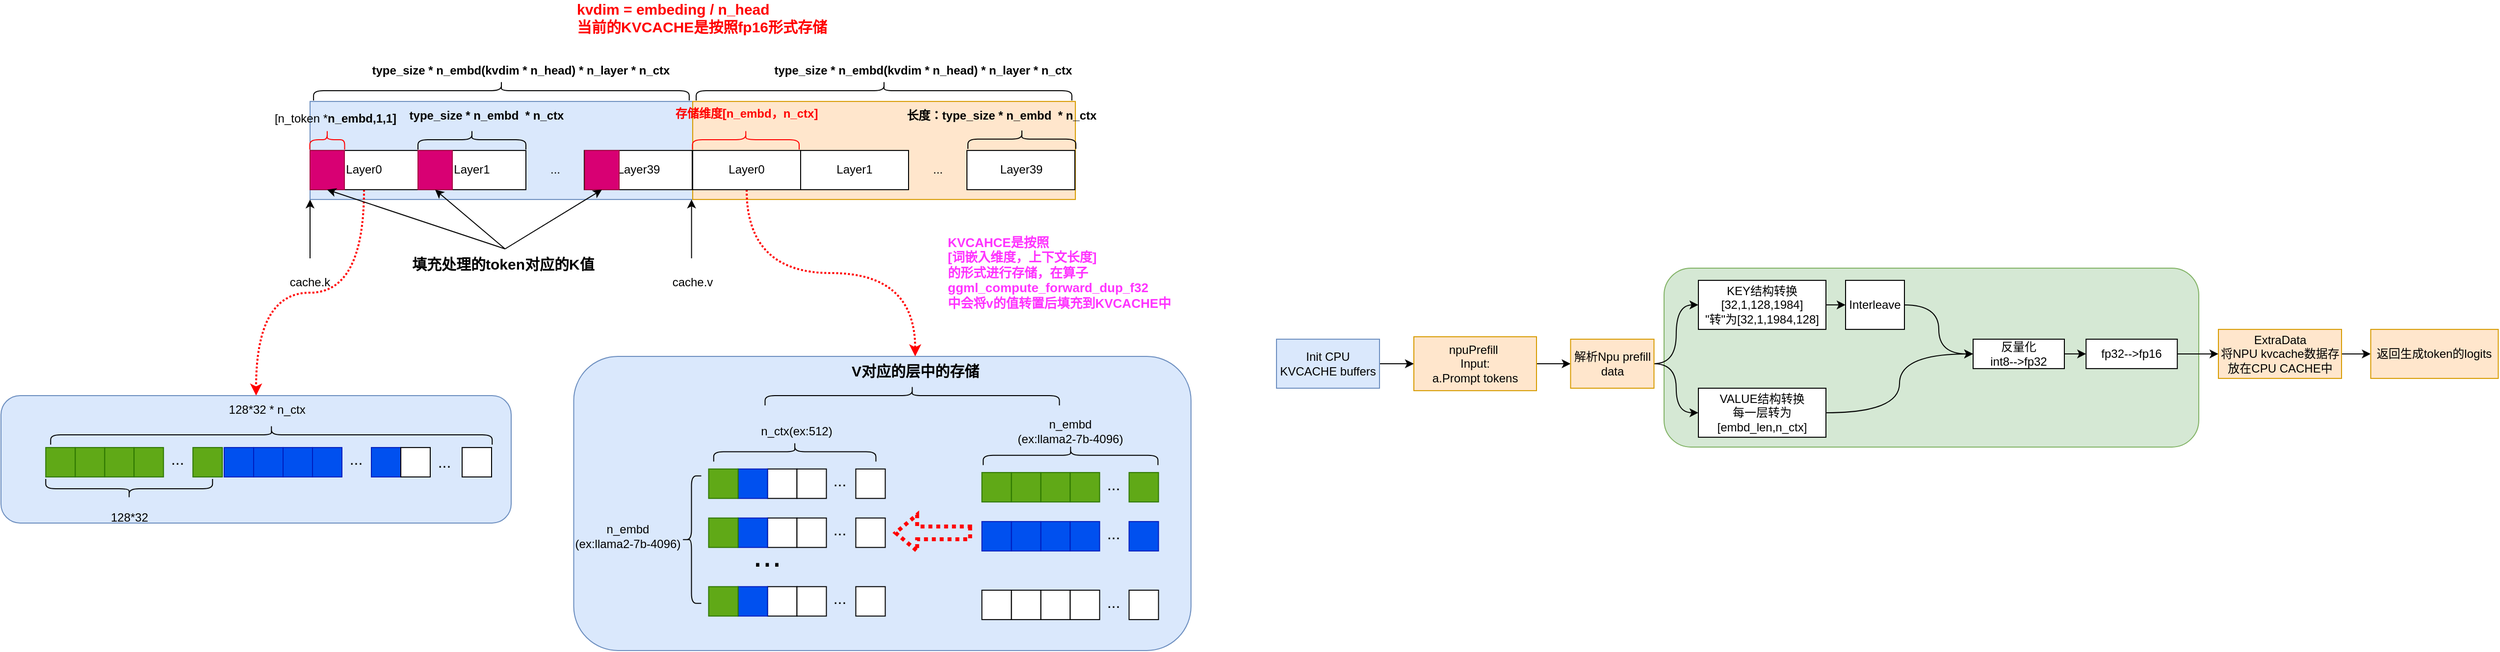 <mxfile version="26.0.11">
  <diagram name="第 1 页" id="EIgx3NuULe5koJ4knHJA">
    <mxGraphModel dx="2049" dy="1091" grid="1" gridSize="10" guides="1" tooltips="1" connect="1" arrows="1" fold="1" page="1" pageScale="1" pageWidth="827" pageHeight="1169" math="0" shadow="0">
      <root>
        <mxCell id="0" />
        <mxCell id="1" parent="0" />
        <mxCell id="6YpHaPdydVzHJz5mBn-R-1" value="" style="rounded=1;whiteSpace=wrap;html=1;fillColor=#d5e8d4;strokeColor=#82b366;" vertex="1" parent="1">
          <mxGeometry x="1715" y="292.45" width="545" height="182.5" as="geometry" />
        </mxCell>
        <mxCell id="6YpHaPdydVzHJz5mBn-R-2" value="" style="rounded=0;whiteSpace=wrap;html=1;fillColor=#dae8fc;strokeColor=#6c8ebf;" vertex="1" parent="1">
          <mxGeometry x="335" y="122.45" width="390" height="100" as="geometry" />
        </mxCell>
        <mxCell id="6YpHaPdydVzHJz5mBn-R-3" style="edgeStyle=orthogonalEdgeStyle;rounded=0;orthogonalLoop=1;jettySize=auto;html=1;exitX=0.5;exitY=1;exitDx=0;exitDy=0;curved=1;dashed=1;dashPattern=1 1;strokeWidth=2;strokeColor=#FF0000;entryX=0.5;entryY=0;entryDx=0;entryDy=0;" edge="1" parent="1" source="6YpHaPdydVzHJz5mBn-R-4" target="6YpHaPdydVzHJz5mBn-R-104">
          <mxGeometry relative="1" as="geometry">
            <mxPoint x="195" y="422.45" as="targetPoint" />
          </mxGeometry>
        </mxCell>
        <mxCell id="6YpHaPdydVzHJz5mBn-R-4" value="Layer0" style="rounded=0;whiteSpace=wrap;html=1;" vertex="1" parent="1">
          <mxGeometry x="335" y="172.45" width="110" height="40" as="geometry" />
        </mxCell>
        <mxCell id="6YpHaPdydVzHJz5mBn-R-5" value="Layer1" style="rounded=0;whiteSpace=wrap;html=1;" vertex="1" parent="1">
          <mxGeometry x="445" y="172.45" width="110" height="40" as="geometry" />
        </mxCell>
        <mxCell id="6YpHaPdydVzHJz5mBn-R-6" value="Layer39" style="rounded=0;whiteSpace=wrap;html=1;" vertex="1" parent="1">
          <mxGeometry x="614.5" y="172.45" width="110" height="40" as="geometry" />
        </mxCell>
        <mxCell id="6YpHaPdydVzHJz5mBn-R-7" value="" style="shape=curlyBracket;whiteSpace=wrap;html=1;rounded=1;flipH=1;labelPosition=right;verticalLabelPosition=middle;align=left;verticalAlign=middle;rotation=-90;" vertex="1" parent="1">
          <mxGeometry x="490" y="106.45" width="20" height="110" as="geometry" />
        </mxCell>
        <mxCell id="6YpHaPdydVzHJz5mBn-R-8" value="type_size * n_embd&amp;nbsp; * n_ctx" style="text;strokeColor=none;align=center;fillColor=none;html=1;verticalAlign=middle;whiteSpace=wrap;rounded=0;fontStyle=1" vertex="1" parent="1">
          <mxGeometry x="425" y="122.45" width="180" height="30" as="geometry" />
        </mxCell>
        <mxCell id="6YpHaPdydVzHJz5mBn-R-9" value="..." style="text;strokeColor=none;align=center;fillColor=none;html=1;verticalAlign=middle;whiteSpace=wrap;rounded=0;" vertex="1" parent="1">
          <mxGeometry x="555" y="177.45" width="60" height="30" as="geometry" />
        </mxCell>
        <mxCell id="6YpHaPdydVzHJz5mBn-R-10" value="" style="shape=curlyBracket;whiteSpace=wrap;html=1;rounded=1;flipH=1;labelPosition=right;verticalLabelPosition=middle;align=left;verticalAlign=middle;rotation=-90;" vertex="1" parent="1">
          <mxGeometry x="520" y="-80.0" width="20" height="382.88" as="geometry" />
        </mxCell>
        <mxCell id="6YpHaPdydVzHJz5mBn-R-11" value="type_size * n_embd(kvdim * n_head) * n_layer * n_ctx" style="text;strokeColor=none;align=center;fillColor=none;html=1;verticalAlign=middle;whiteSpace=wrap;rounded=0;fontStyle=1" vertex="1" parent="1">
          <mxGeometry x="395" y="76.45" width="310" height="30" as="geometry" />
        </mxCell>
        <mxCell id="6YpHaPdydVzHJz5mBn-R-12" value="" style="rounded=0;whiteSpace=wrap;html=1;fillColor=#ffe6cc;strokeColor=#d79b00;" vertex="1" parent="1">
          <mxGeometry x="725" y="122.45" width="390" height="100" as="geometry" />
        </mxCell>
        <mxCell id="6YpHaPdydVzHJz5mBn-R-13" style="edgeStyle=orthogonalEdgeStyle;rounded=0;orthogonalLoop=1;jettySize=auto;html=1;exitX=0.5;exitY=1;exitDx=0;exitDy=0;curved=1;fontColor=#FF0000;strokeWidth=2;strokeColor=#FF0000;dashed=1;dashPattern=1 1;" edge="1" parent="1" source="6YpHaPdydVzHJz5mBn-R-14" target="6YpHaPdydVzHJz5mBn-R-102">
          <mxGeometry relative="1" as="geometry" />
        </mxCell>
        <mxCell id="6YpHaPdydVzHJz5mBn-R-14" value="Layer0" style="rounded=0;whiteSpace=wrap;html=1;" vertex="1" parent="1">
          <mxGeometry x="725" y="172.45" width="110" height="40" as="geometry" />
        </mxCell>
        <mxCell id="6YpHaPdydVzHJz5mBn-R-15" value="Layer1" style="rounded=0;whiteSpace=wrap;html=1;" vertex="1" parent="1">
          <mxGeometry x="835" y="172.45" width="110" height="40" as="geometry" />
        </mxCell>
        <mxCell id="6YpHaPdydVzHJz5mBn-R-16" value="Layer39" style="rounded=0;whiteSpace=wrap;html=1;" vertex="1" parent="1">
          <mxGeometry x="1004.5" y="172.45" width="110" height="40" as="geometry" />
        </mxCell>
        <mxCell id="6YpHaPdydVzHJz5mBn-R-17" value="" style="shape=curlyBracket;whiteSpace=wrap;html=1;rounded=1;flipH=1;labelPosition=right;verticalLabelPosition=middle;align=left;verticalAlign=middle;rotation=-90;" vertex="1" parent="1">
          <mxGeometry x="1050.5" y="105.83" width="20" height="110" as="geometry" />
        </mxCell>
        <mxCell id="6YpHaPdydVzHJz5mBn-R-18" value="长度：type_size * n_embd&amp;nbsp; * n_ctx" style="text;strokeColor=none;align=center;fillColor=none;html=1;verticalAlign=middle;whiteSpace=wrap;rounded=0;fontStyle=1" vertex="1" parent="1">
          <mxGeometry x="885" y="122.45" width="310" height="30" as="geometry" />
        </mxCell>
        <mxCell id="6YpHaPdydVzHJz5mBn-R-19" value="..." style="text;strokeColor=none;align=center;fillColor=none;html=1;verticalAlign=middle;whiteSpace=wrap;rounded=0;" vertex="1" parent="1">
          <mxGeometry x="945" y="177.45" width="60" height="30" as="geometry" />
        </mxCell>
        <mxCell id="6YpHaPdydVzHJz5mBn-R-20" value="" style="shape=curlyBracket;whiteSpace=wrap;html=1;rounded=1;flipH=1;labelPosition=right;verticalLabelPosition=middle;align=left;verticalAlign=middle;rotation=-90;" vertex="1" parent="1">
          <mxGeometry x="910" y="-80.0" width="20" height="382.88" as="geometry" />
        </mxCell>
        <mxCell id="6YpHaPdydVzHJz5mBn-R-21" value="&lt;span style=&quot;font-weight: 700;&quot;&gt;type_size * n_embd(kvdim * n_head) * n_layer * n_ctx&lt;/span&gt;" style="text;strokeColor=none;align=center;fillColor=none;html=1;verticalAlign=middle;whiteSpace=wrap;rounded=0;" vertex="1" parent="1">
          <mxGeometry x="804.5" y="76.45" width="310" height="30" as="geometry" />
        </mxCell>
        <mxCell id="6YpHaPdydVzHJz5mBn-R-22" value="" style="endArrow=classic;html=1;rounded=0;" edge="1" parent="1">
          <mxGeometry width="50" height="50" relative="1" as="geometry">
            <mxPoint x="335" y="282.45" as="sourcePoint" />
            <mxPoint x="335" y="222.45" as="targetPoint" />
          </mxGeometry>
        </mxCell>
        <mxCell id="6YpHaPdydVzHJz5mBn-R-23" value="" style="endArrow=classic;html=1;rounded=0;" edge="1" parent="1">
          <mxGeometry width="50" height="50" relative="1" as="geometry">
            <mxPoint x="723.81" y="282.45" as="sourcePoint" />
            <mxPoint x="723.81" y="222.45" as="targetPoint" />
          </mxGeometry>
        </mxCell>
        <mxCell id="6YpHaPdydVzHJz5mBn-R-24" value="cache.k" style="text;strokeColor=none;align=center;fillColor=none;html=1;verticalAlign=middle;whiteSpace=wrap;rounded=0;" vertex="1" parent="1">
          <mxGeometry x="305" y="292.45" width="60" height="30" as="geometry" />
        </mxCell>
        <mxCell id="6YpHaPdydVzHJz5mBn-R-25" value="cache.v" style="text;strokeColor=none;align=center;fillColor=none;html=1;verticalAlign=middle;whiteSpace=wrap;rounded=0;" vertex="1" parent="1">
          <mxGeometry x="695" y="292.45" width="60" height="30" as="geometry" />
        </mxCell>
        <mxCell id="6YpHaPdydVzHJz5mBn-R-26" value="kvdim = embeding / n_head&lt;div&gt;当前的KVCACHE是按照fp16形式存储&lt;/div&gt;" style="text;strokeColor=none;align=left;fillColor=none;html=1;verticalAlign=middle;whiteSpace=wrap;rounded=0;fontSize=15;fontStyle=1;fontColor=#FF0000;" vertex="1" parent="1">
          <mxGeometry x="605" y="22.45" width="280" height="30" as="geometry" />
        </mxCell>
        <mxCell id="6YpHaPdydVzHJz5mBn-R-27" value="" style="rounded=0;whiteSpace=wrap;html=1;fillColor=#d80073;fontColor=#ffffff;strokeColor=#A50040;" vertex="1" parent="1">
          <mxGeometry x="335" y="172.45" width="35" height="40" as="geometry" />
        </mxCell>
        <mxCell id="6YpHaPdydVzHJz5mBn-R-28" value="" style="rounded=0;whiteSpace=wrap;html=1;fillColor=#d80073;fontColor=#ffffff;strokeColor=#A50040;" vertex="1" parent="1">
          <mxGeometry x="445" y="172.45" width="35" height="40" as="geometry" />
        </mxCell>
        <mxCell id="6YpHaPdydVzHJz5mBn-R-29" value="" style="rounded=0;whiteSpace=wrap;html=1;fillColor=#d80073;fontColor=#ffffff;strokeColor=#A50040;" vertex="1" parent="1">
          <mxGeometry x="615" y="172.45" width="35" height="40" as="geometry" />
        </mxCell>
        <mxCell id="6YpHaPdydVzHJz5mBn-R-30" style="rounded=0;orthogonalLoop=1;jettySize=auto;html=1;exitX=0.5;exitY=0;exitDx=0;exitDy=0;entryX=0.5;entryY=1;entryDx=0;entryDy=0;" edge="1" parent="1" source="6YpHaPdydVzHJz5mBn-R-33" target="6YpHaPdydVzHJz5mBn-R-27">
          <mxGeometry relative="1" as="geometry" />
        </mxCell>
        <mxCell id="6YpHaPdydVzHJz5mBn-R-31" style="rounded=0;orthogonalLoop=1;jettySize=auto;html=1;exitX=0.5;exitY=0;exitDx=0;exitDy=0;entryX=0.5;entryY=1;entryDx=0;entryDy=0;" edge="1" parent="1" source="6YpHaPdydVzHJz5mBn-R-33" target="6YpHaPdydVzHJz5mBn-R-28">
          <mxGeometry relative="1" as="geometry" />
        </mxCell>
        <mxCell id="6YpHaPdydVzHJz5mBn-R-32" style="rounded=0;orthogonalLoop=1;jettySize=auto;html=1;exitX=0.5;exitY=0;exitDx=0;exitDy=0;entryX=0.5;entryY=1;entryDx=0;entryDy=0;" edge="1" parent="1" source="6YpHaPdydVzHJz5mBn-R-33" target="6YpHaPdydVzHJz5mBn-R-29">
          <mxGeometry relative="1" as="geometry" />
        </mxCell>
        <mxCell id="6YpHaPdydVzHJz5mBn-R-33" value="填充处理的token对应的K值&amp;nbsp;" style="text;strokeColor=none;align=center;fillColor=none;html=1;verticalAlign=middle;whiteSpace=wrap;rounded=0;fontStyle=1;fontSize=15;" vertex="1" parent="1">
          <mxGeometry x="435" y="272.88" width="197.5" height="30" as="geometry" />
        </mxCell>
        <mxCell id="6YpHaPdydVzHJz5mBn-R-34" value="" style="shape=curlyBracket;whiteSpace=wrap;html=1;rounded=1;flipH=1;labelPosition=right;verticalLabelPosition=middle;align=left;verticalAlign=middle;rotation=-90;strokeColor=#FF0000;" vertex="1" parent="1">
          <mxGeometry x="342.5" y="143.7" width="20" height="35.5" as="geometry" />
        </mxCell>
        <mxCell id="6YpHaPdydVzHJz5mBn-R-35" value="[n_token *&lt;span style=&quot;font-weight: 700;&quot;&gt;n_embd,1,1]&lt;/span&gt;&lt;div&gt;&lt;span style=&quot;font-weight: 700;&quot;&gt;&lt;br&gt;&lt;/span&gt;&lt;/div&gt;" style="text;strokeColor=none;align=center;fillColor=none;html=1;verticalAlign=middle;whiteSpace=wrap;rounded=0;" vertex="1" parent="1">
          <mxGeometry x="286.87" y="142.45" width="148.13" height="10" as="geometry" />
        </mxCell>
        <mxCell id="6YpHaPdydVzHJz5mBn-R-36" value="" style="shape=curlyBracket;whiteSpace=wrap;html=1;rounded=1;flipH=1;labelPosition=right;verticalLabelPosition=middle;align=left;verticalAlign=middle;rotation=-90;strokeColor=#FF0000;" vertex="1" parent="1">
          <mxGeometry x="769.13" y="107.08" width="20" height="108.75" as="geometry" />
        </mxCell>
        <mxCell id="6YpHaPdydVzHJz5mBn-R-37" value="存储维度[&lt;span style=&quot;&quot;&gt;n_embd，&lt;/span&gt;n_ctx&lt;span style=&quot;&quot;&gt;]&lt;/span&gt;&lt;div&gt;&lt;span style=&quot;&quot;&gt;&lt;br&gt;&lt;/span&gt;&lt;/div&gt;" style="text;strokeColor=none;align=center;fillColor=none;html=1;verticalAlign=middle;whiteSpace=wrap;rounded=0;fontColor=#FF0000;fontStyle=1" vertex="1" parent="1">
          <mxGeometry x="705" y="131.45" width="150" height="21" as="geometry" />
        </mxCell>
        <mxCell id="6YpHaPdydVzHJz5mBn-R-38" value="" style="edgeStyle=orthogonalEdgeStyle;rounded=0;orthogonalLoop=1;jettySize=auto;html=1;" edge="1" parent="1" source="6YpHaPdydVzHJz5mBn-R-39" target="6YpHaPdydVzHJz5mBn-R-41">
          <mxGeometry relative="1" as="geometry" />
        </mxCell>
        <mxCell id="6YpHaPdydVzHJz5mBn-R-39" value="Init CPU KVCACHE buffers" style="rounded=0;whiteSpace=wrap;html=1;fillColor=#dae8fc;strokeColor=#6c8ebf;" vertex="1" parent="1">
          <mxGeometry x="1320" y="364.95" width="105" height="50" as="geometry" />
        </mxCell>
        <mxCell id="6YpHaPdydVzHJz5mBn-R-40" value="" style="edgeStyle=orthogonalEdgeStyle;rounded=0;orthogonalLoop=1;jettySize=auto;html=1;" edge="1" parent="1" source="6YpHaPdydVzHJz5mBn-R-41" target="6YpHaPdydVzHJz5mBn-R-47">
          <mxGeometry relative="1" as="geometry" />
        </mxCell>
        <mxCell id="6YpHaPdydVzHJz5mBn-R-41" value="npuPrefill&amp;nbsp;&lt;div&gt;Input:&lt;/div&gt;&lt;div&gt;a.Prompt tokens&lt;/div&gt;" style="rounded=0;whiteSpace=wrap;html=1;fillColor=#ffe6cc;strokeColor=#d79b00;" vertex="1" parent="1">
          <mxGeometry x="1460" y="362.45" width="125" height="55" as="geometry" />
        </mxCell>
        <mxCell id="6YpHaPdydVzHJz5mBn-R-42" style="edgeStyle=orthogonalEdgeStyle;rounded=0;orthogonalLoop=1;jettySize=auto;html=1;exitX=1;exitY=0.5;exitDx=0;exitDy=0;entryX=0;entryY=0.5;entryDx=0;entryDy=0;" edge="1" parent="1" source="6YpHaPdydVzHJz5mBn-R-43" target="6YpHaPdydVzHJz5mBn-R-44">
          <mxGeometry relative="1" as="geometry" />
        </mxCell>
        <mxCell id="6YpHaPdydVzHJz5mBn-R-43" value="ExtraData&lt;div&gt;将NPU kvcache数据存放在CPU CACHE中&lt;/div&gt;" style="rounded=0;whiteSpace=wrap;html=1;fillColor=#ffe6cc;strokeColor=#d79b00;" vertex="1" parent="1">
          <mxGeometry x="2280" y="354.95" width="125.5" height="50" as="geometry" />
        </mxCell>
        <mxCell id="6YpHaPdydVzHJz5mBn-R-44" value="返回生成token的logits" style="rounded=0;whiteSpace=wrap;html=1;fillColor=#ffe6cc;strokeColor=#d79b00;" vertex="1" parent="1">
          <mxGeometry x="2435.25" y="354.95" width="130" height="50" as="geometry" />
        </mxCell>
        <mxCell id="6YpHaPdydVzHJz5mBn-R-45" style="edgeStyle=orthogonalEdgeStyle;rounded=0;orthogonalLoop=1;jettySize=auto;html=1;exitX=1;exitY=0.5;exitDx=0;exitDy=0;entryX=0;entryY=0.5;entryDx=0;entryDy=0;curved=1;" edge="1" parent="1" source="6YpHaPdydVzHJz5mBn-R-47" target="6YpHaPdydVzHJz5mBn-R-125">
          <mxGeometry relative="1" as="geometry" />
        </mxCell>
        <mxCell id="6YpHaPdydVzHJz5mBn-R-46" style="edgeStyle=orthogonalEdgeStyle;rounded=0;orthogonalLoop=1;jettySize=auto;html=1;exitX=1;exitY=0.5;exitDx=0;exitDy=0;entryX=0;entryY=0.5;entryDx=0;entryDy=0;curved=1;" edge="1" parent="1" source="6YpHaPdydVzHJz5mBn-R-47" target="6YpHaPdydVzHJz5mBn-R-127">
          <mxGeometry relative="1" as="geometry" />
        </mxCell>
        <mxCell id="6YpHaPdydVzHJz5mBn-R-47" value="解析Npu prefill data" style="rounded=0;whiteSpace=wrap;html=1;fillColor=#ffe6cc;strokeColor=#d79b00;" vertex="1" parent="1">
          <mxGeometry x="1619.75" y="364.95" width="85" height="50" as="geometry" />
        </mxCell>
        <mxCell id="6YpHaPdydVzHJz5mBn-R-48" value="KVCAHCE是按照&lt;div style=&quot;font-size: 13px;&quot;&gt;[词嵌入维度，上下文长度]&lt;/div&gt;&lt;div style=&quot;font-size: 13px;&quot;&gt;的形式进行存储，在算子ggml_compute_forward_dup_f32&lt;/div&gt;&lt;div style=&quot;font-size: 13px;&quot;&gt;中会将v的值转置后填充到KVCACHE中&lt;/div&gt;" style="text;strokeColor=none;align=left;fillColor=none;html=1;verticalAlign=middle;whiteSpace=wrap;rounded=0;fontStyle=1;fontColor=#FF33FF;fontSize=13;" vertex="1" parent="1">
          <mxGeometry x="982.88" y="252.45" width="250" height="90" as="geometry" />
        </mxCell>
        <mxCell id="6YpHaPdydVzHJz5mBn-R-49" value="" style="group" vertex="1" connectable="0" parent="1">
          <mxGeometry x="595" y="382.45" width="637.88" height="300" as="geometry" />
        </mxCell>
        <mxCell id="6YpHaPdydVzHJz5mBn-R-50" value="" style="rounded=1;whiteSpace=wrap;html=1;fillColor=#dae8fc;strokeColor=#6c8ebf;" vertex="1" parent="6YpHaPdydVzHJz5mBn-R-49">
          <mxGeometry x="8.75" width="629.13" height="300" as="geometry" />
        </mxCell>
        <mxCell id="6YpHaPdydVzHJz5mBn-R-51" value="" style="group" vertex="1" connectable="0" parent="6YpHaPdydVzHJz5mBn-R-49">
          <mxGeometry x="146.25" y="111.89" width="180" height="33" as="geometry" />
        </mxCell>
        <mxCell id="6YpHaPdydVzHJz5mBn-R-52" value="" style="rounded=0;whiteSpace=wrap;html=1;" vertex="1" parent="6YpHaPdydVzHJz5mBn-R-51">
          <mxGeometry x="60" y="3" width="30" height="30" as="geometry" />
        </mxCell>
        <mxCell id="6YpHaPdydVzHJz5mBn-R-53" value="" style="rounded=0;whiteSpace=wrap;html=1;fillColor=#0050ef;fontColor=#ffffff;strokeColor=#001DBC;" vertex="1" parent="6YpHaPdydVzHJz5mBn-R-51">
          <mxGeometry x="30" y="3" width="30" height="30" as="geometry" />
        </mxCell>
        <mxCell id="6YpHaPdydVzHJz5mBn-R-54" value="" style="rounded=0;whiteSpace=wrap;html=1;fillColor=#60a917;fontColor=#ffffff;strokeColor=#2D7600;" vertex="1" parent="6YpHaPdydVzHJz5mBn-R-51">
          <mxGeometry y="3" width="30" height="30" as="geometry" />
        </mxCell>
        <mxCell id="6YpHaPdydVzHJz5mBn-R-55" value="" style="rounded=0;whiteSpace=wrap;html=1;" vertex="1" parent="6YpHaPdydVzHJz5mBn-R-51">
          <mxGeometry x="90" y="3" width="30" height="30" as="geometry" />
        </mxCell>
        <mxCell id="6YpHaPdydVzHJz5mBn-R-56" value="" style="rounded=0;whiteSpace=wrap;html=1;" vertex="1" parent="6YpHaPdydVzHJz5mBn-R-51">
          <mxGeometry x="150" y="3" width="30" height="30" as="geometry" />
        </mxCell>
        <mxCell id="6YpHaPdydVzHJz5mBn-R-57" value="..." style="text;strokeColor=none;align=center;fillColor=none;html=1;verticalAlign=middle;whiteSpace=wrap;rounded=0;fontSize=16;" vertex="1" parent="6YpHaPdydVzHJz5mBn-R-51">
          <mxGeometry x="110" width="48" height="30" as="geometry" />
        </mxCell>
        <mxCell id="6YpHaPdydVzHJz5mBn-R-58" value="" style="group" vertex="1" connectable="0" parent="6YpHaPdydVzHJz5mBn-R-49">
          <mxGeometry x="146.25" y="161.89" width="180" height="33" as="geometry" />
        </mxCell>
        <mxCell id="6YpHaPdydVzHJz5mBn-R-59" value="" style="rounded=0;whiteSpace=wrap;html=1;" vertex="1" parent="6YpHaPdydVzHJz5mBn-R-58">
          <mxGeometry x="60" y="3" width="30" height="30" as="geometry" />
        </mxCell>
        <mxCell id="6YpHaPdydVzHJz5mBn-R-60" value="" style="rounded=0;whiteSpace=wrap;html=1;fillColor=#0050ef;fontColor=#ffffff;strokeColor=#001DBC;" vertex="1" parent="6YpHaPdydVzHJz5mBn-R-58">
          <mxGeometry x="30" y="3" width="30" height="30" as="geometry" />
        </mxCell>
        <mxCell id="6YpHaPdydVzHJz5mBn-R-61" value="" style="rounded=0;whiteSpace=wrap;html=1;fillColor=#60a917;fontColor=#ffffff;strokeColor=#2D7600;" vertex="1" parent="6YpHaPdydVzHJz5mBn-R-58">
          <mxGeometry y="3" width="30" height="30" as="geometry" />
        </mxCell>
        <mxCell id="6YpHaPdydVzHJz5mBn-R-62" value="" style="rounded=0;whiteSpace=wrap;html=1;" vertex="1" parent="6YpHaPdydVzHJz5mBn-R-58">
          <mxGeometry x="90" y="3" width="30" height="30" as="geometry" />
        </mxCell>
        <mxCell id="6YpHaPdydVzHJz5mBn-R-63" value="" style="rounded=0;whiteSpace=wrap;html=1;" vertex="1" parent="6YpHaPdydVzHJz5mBn-R-58">
          <mxGeometry x="150" y="3" width="30" height="30" as="geometry" />
        </mxCell>
        <mxCell id="6YpHaPdydVzHJz5mBn-R-64" value="..." style="text;strokeColor=none;align=center;fillColor=none;html=1;verticalAlign=middle;whiteSpace=wrap;rounded=0;fontSize=16;" vertex="1" parent="6YpHaPdydVzHJz5mBn-R-58">
          <mxGeometry x="110" width="48" height="30" as="geometry" />
        </mxCell>
        <mxCell id="6YpHaPdydVzHJz5mBn-R-65" value="" style="group" vertex="1" connectable="0" parent="6YpHaPdydVzHJz5mBn-R-49">
          <mxGeometry x="146.25" y="231.89" width="180" height="33" as="geometry" />
        </mxCell>
        <mxCell id="6YpHaPdydVzHJz5mBn-R-66" value="" style="rounded=0;whiteSpace=wrap;html=1;" vertex="1" parent="6YpHaPdydVzHJz5mBn-R-65">
          <mxGeometry x="60" y="3" width="30" height="30" as="geometry" />
        </mxCell>
        <mxCell id="6YpHaPdydVzHJz5mBn-R-67" value="" style="rounded=0;whiteSpace=wrap;html=1;fillColor=#0050ef;fontColor=#ffffff;strokeColor=#001DBC;" vertex="1" parent="6YpHaPdydVzHJz5mBn-R-65">
          <mxGeometry x="30" y="3" width="30" height="30" as="geometry" />
        </mxCell>
        <mxCell id="6YpHaPdydVzHJz5mBn-R-68" value="" style="rounded=0;whiteSpace=wrap;html=1;fillColor=#60a917;fontColor=#ffffff;strokeColor=#2D7600;" vertex="1" parent="6YpHaPdydVzHJz5mBn-R-65">
          <mxGeometry y="3" width="30" height="30" as="geometry" />
        </mxCell>
        <mxCell id="6YpHaPdydVzHJz5mBn-R-69" value="" style="rounded=0;whiteSpace=wrap;html=1;" vertex="1" parent="6YpHaPdydVzHJz5mBn-R-65">
          <mxGeometry x="90" y="3" width="30" height="30" as="geometry" />
        </mxCell>
        <mxCell id="6YpHaPdydVzHJz5mBn-R-70" value="" style="rounded=0;whiteSpace=wrap;html=1;" vertex="1" parent="6YpHaPdydVzHJz5mBn-R-65">
          <mxGeometry x="150" y="3" width="30" height="30" as="geometry" />
        </mxCell>
        <mxCell id="6YpHaPdydVzHJz5mBn-R-71" value="..." style="text;strokeColor=none;align=center;fillColor=none;html=1;verticalAlign=middle;whiteSpace=wrap;rounded=0;fontSize=16;" vertex="1" parent="6YpHaPdydVzHJz5mBn-R-65">
          <mxGeometry x="110" width="48" height="30" as="geometry" />
        </mxCell>
        <mxCell id="6YpHaPdydVzHJz5mBn-R-72" value="..." style="text;strokeColor=none;align=center;fillColor=none;html=1;verticalAlign=middle;whiteSpace=wrap;rounded=0;fontSize=35;" vertex="1" parent="6YpHaPdydVzHJz5mBn-R-49">
          <mxGeometry x="156.25" y="181.89" width="100" height="40" as="geometry" />
        </mxCell>
        <mxCell id="6YpHaPdydVzHJz5mBn-R-73" value="" style="shape=curlyBracket;whiteSpace=wrap;html=1;rounded=1;labelPosition=left;verticalLabelPosition=middle;align=right;verticalAlign=middle;" vertex="1" parent="6YpHaPdydVzHJz5mBn-R-49">
          <mxGeometry x="118.75" y="121.89" width="20" height="130" as="geometry" />
        </mxCell>
        <mxCell id="6YpHaPdydVzHJz5mBn-R-74" value="" style="shape=curlyBracket;whiteSpace=wrap;html=1;rounded=1;labelPosition=left;verticalLabelPosition=middle;align=right;verticalAlign=middle;rotation=90;" vertex="1" parent="6YpHaPdydVzHJz5mBn-R-49">
          <mxGeometry x="224.06" y="14.67" width="20" height="165.33" as="geometry" />
        </mxCell>
        <mxCell id="6YpHaPdydVzHJz5mBn-R-75" value="n_ctx(ex:512)" style="text;strokeColor=none;align=center;fillColor=none;html=1;verticalAlign=middle;whiteSpace=wrap;rounded=0;" vertex="1" parent="6YpHaPdydVzHJz5mBn-R-49">
          <mxGeometry x="186.25" y="61.89" width="100" height="30" as="geometry" />
        </mxCell>
        <mxCell id="6YpHaPdydVzHJz5mBn-R-76" value="n_embd&lt;div&gt;(ex:llama2-7b-4096&lt;span style=&quot;background-color: initial;&quot;&gt;)&lt;/span&gt;&lt;/div&gt;" style="text;strokeColor=none;align=center;fillColor=none;html=1;verticalAlign=middle;whiteSpace=wrap;rounded=0;" vertex="1" parent="6YpHaPdydVzHJz5mBn-R-49">
          <mxGeometry y="168.5" width="127.5" height="30" as="geometry" />
        </mxCell>
        <mxCell id="6YpHaPdydVzHJz5mBn-R-77" value="" style="group" vertex="1" connectable="0" parent="6YpHaPdydVzHJz5mBn-R-49">
          <mxGeometry x="424.75" y="115.5" width="180" height="33" as="geometry" />
        </mxCell>
        <mxCell id="6YpHaPdydVzHJz5mBn-R-78" value="" style="rounded=0;whiteSpace=wrap;html=1;fillColor=#60a917;fontColor=#ffffff;strokeColor=#2D7600;" vertex="1" parent="6YpHaPdydVzHJz5mBn-R-77">
          <mxGeometry x="60" y="3" width="30" height="30" as="geometry" />
        </mxCell>
        <mxCell id="6YpHaPdydVzHJz5mBn-R-79" value="" style="rounded=0;whiteSpace=wrap;html=1;fillColor=#60a917;fontColor=#ffffff;strokeColor=#2D7600;" vertex="1" parent="6YpHaPdydVzHJz5mBn-R-77">
          <mxGeometry x="30" y="3" width="30" height="30" as="geometry" />
        </mxCell>
        <mxCell id="6YpHaPdydVzHJz5mBn-R-80" value="" style="rounded=0;whiteSpace=wrap;html=1;fillColor=#60a917;fontColor=#ffffff;strokeColor=#2D7600;" vertex="1" parent="6YpHaPdydVzHJz5mBn-R-77">
          <mxGeometry y="3" width="30" height="30" as="geometry" />
        </mxCell>
        <mxCell id="6YpHaPdydVzHJz5mBn-R-81" value="" style="rounded=0;whiteSpace=wrap;html=1;fillColor=#60a917;fontColor=#ffffff;strokeColor=#2D7600;" vertex="1" parent="6YpHaPdydVzHJz5mBn-R-77">
          <mxGeometry x="90" y="3" width="30" height="30" as="geometry" />
        </mxCell>
        <mxCell id="6YpHaPdydVzHJz5mBn-R-82" value="" style="rounded=0;whiteSpace=wrap;html=1;fillColor=#60a917;fontColor=#ffffff;strokeColor=#2D7600;" vertex="1" parent="6YpHaPdydVzHJz5mBn-R-77">
          <mxGeometry x="150" y="3" width="30" height="30" as="geometry" />
        </mxCell>
        <mxCell id="6YpHaPdydVzHJz5mBn-R-83" value="..." style="text;strokeColor=none;align=center;fillColor=none;html=1;verticalAlign=middle;whiteSpace=wrap;rounded=0;fontSize=16;" vertex="1" parent="6YpHaPdydVzHJz5mBn-R-77">
          <mxGeometry x="110" width="48" height="30" as="geometry" />
        </mxCell>
        <mxCell id="6YpHaPdydVzHJz5mBn-R-84" value="" style="group" vertex="1" connectable="0" parent="6YpHaPdydVzHJz5mBn-R-49">
          <mxGeometry x="424.75" y="165.5" width="180" height="33" as="geometry" />
        </mxCell>
        <mxCell id="6YpHaPdydVzHJz5mBn-R-85" value="" style="rounded=0;whiteSpace=wrap;html=1;fillColor=#0050ef;fontColor=#ffffff;strokeColor=#001DBC;" vertex="1" parent="6YpHaPdydVzHJz5mBn-R-84">
          <mxGeometry x="60" y="3" width="30" height="30" as="geometry" />
        </mxCell>
        <mxCell id="6YpHaPdydVzHJz5mBn-R-86" value="" style="rounded=0;whiteSpace=wrap;html=1;fillColor=#0050ef;fontColor=#ffffff;strokeColor=#001DBC;direction=south;" vertex="1" parent="6YpHaPdydVzHJz5mBn-R-84">
          <mxGeometry x="30" y="3" width="30" height="30" as="geometry" />
        </mxCell>
        <mxCell id="6YpHaPdydVzHJz5mBn-R-87" value="" style="rounded=0;whiteSpace=wrap;html=1;fillColor=#0050ef;fontColor=#ffffff;strokeColor=#001DBC;" vertex="1" parent="6YpHaPdydVzHJz5mBn-R-84">
          <mxGeometry y="3" width="30" height="30" as="geometry" />
        </mxCell>
        <mxCell id="6YpHaPdydVzHJz5mBn-R-88" value="" style="rounded=0;whiteSpace=wrap;html=1;fillColor=#0050ef;fontColor=#ffffff;strokeColor=#001DBC;" vertex="1" parent="6YpHaPdydVzHJz5mBn-R-84">
          <mxGeometry x="90" y="3" width="30" height="30" as="geometry" />
        </mxCell>
        <mxCell id="6YpHaPdydVzHJz5mBn-R-89" value="" style="rounded=0;whiteSpace=wrap;html=1;fillColor=#0050ef;fontColor=#ffffff;strokeColor=#001DBC;" vertex="1" parent="6YpHaPdydVzHJz5mBn-R-84">
          <mxGeometry x="150" y="3" width="30" height="30" as="geometry" />
        </mxCell>
        <mxCell id="6YpHaPdydVzHJz5mBn-R-90" value="..." style="text;strokeColor=none;align=center;fillColor=none;html=1;verticalAlign=middle;whiteSpace=wrap;rounded=0;fontSize=16;" vertex="1" parent="6YpHaPdydVzHJz5mBn-R-84">
          <mxGeometry x="110" width="48" height="30" as="geometry" />
        </mxCell>
        <mxCell id="6YpHaPdydVzHJz5mBn-R-91" value="" style="group" vertex="1" connectable="0" parent="6YpHaPdydVzHJz5mBn-R-49">
          <mxGeometry x="424.75" y="235.5" width="180" height="33" as="geometry" />
        </mxCell>
        <mxCell id="6YpHaPdydVzHJz5mBn-R-92" value="" style="rounded=0;whiteSpace=wrap;html=1;" vertex="1" parent="6YpHaPdydVzHJz5mBn-R-91">
          <mxGeometry x="60" y="3" width="30" height="30" as="geometry" />
        </mxCell>
        <mxCell id="6YpHaPdydVzHJz5mBn-R-93" value="" style="rounded=0;whiteSpace=wrap;html=1;" vertex="1" parent="6YpHaPdydVzHJz5mBn-R-91">
          <mxGeometry x="30" y="3" width="30" height="30" as="geometry" />
        </mxCell>
        <mxCell id="6YpHaPdydVzHJz5mBn-R-94" value="" style="rounded=0;whiteSpace=wrap;html=1;" vertex="1" parent="6YpHaPdydVzHJz5mBn-R-91">
          <mxGeometry y="3" width="30" height="30" as="geometry" />
        </mxCell>
        <mxCell id="6YpHaPdydVzHJz5mBn-R-95" value="" style="rounded=0;whiteSpace=wrap;html=1;" vertex="1" parent="6YpHaPdydVzHJz5mBn-R-91">
          <mxGeometry x="90" y="3" width="30" height="30" as="geometry" />
        </mxCell>
        <mxCell id="6YpHaPdydVzHJz5mBn-R-96" value="" style="rounded=0;whiteSpace=wrap;html=1;" vertex="1" parent="6YpHaPdydVzHJz5mBn-R-91">
          <mxGeometry x="150" y="3" width="30" height="30" as="geometry" />
        </mxCell>
        <mxCell id="6YpHaPdydVzHJz5mBn-R-97" value="..." style="text;strokeColor=none;align=center;fillColor=none;html=1;verticalAlign=middle;whiteSpace=wrap;rounded=0;fontSize=16;" vertex="1" parent="6YpHaPdydVzHJz5mBn-R-91">
          <mxGeometry x="110" width="48" height="30" as="geometry" />
        </mxCell>
        <mxCell id="6YpHaPdydVzHJz5mBn-R-98" value="" style="shape=curlyBracket;whiteSpace=wrap;html=1;rounded=1;labelPosition=left;verticalLabelPosition=middle;align=right;verticalAlign=middle;rotation=90;" vertex="1" parent="6YpHaPdydVzHJz5mBn-R-49">
          <mxGeometry x="505.14" y="11.89" width="20" height="178.11" as="geometry" />
        </mxCell>
        <mxCell id="6YpHaPdydVzHJz5mBn-R-99" value="n_embd&lt;div&gt;(ex:llama2-7b-4096&lt;span style=&quot;background-color: initial;&quot;&gt;)&lt;/span&gt;&lt;/div&gt;" style="text;strokeColor=none;align=center;fillColor=none;html=1;verticalAlign=middle;whiteSpace=wrap;rounded=0;" vertex="1" parent="6YpHaPdydVzHJz5mBn-R-49">
          <mxGeometry x="451.39" y="61.89" width="127.5" height="30" as="geometry" />
        </mxCell>
        <mxCell id="6YpHaPdydVzHJz5mBn-R-100" value="" style="shape=flexArrow;endArrow=classic;html=1;rounded=0;dashed=1;strokeColor=#FF0000;strokeWidth=4;dashPattern=1 1;" edge="1" parent="6YpHaPdydVzHJz5mBn-R-49">
          <mxGeometry width="50" height="50" relative="1" as="geometry">
            <mxPoint x="414.75" y="180" as="sourcePoint" />
            <mxPoint x="334.75" y="180" as="targetPoint" />
          </mxGeometry>
        </mxCell>
        <mxCell id="6YpHaPdydVzHJz5mBn-R-101" value="" style="shape=curlyBracket;whiteSpace=wrap;html=1;rounded=1;flipH=1;labelPosition=right;verticalLabelPosition=middle;align=left;verticalAlign=middle;rotation=-90;" vertex="1" parent="6YpHaPdydVzHJz5mBn-R-49">
          <mxGeometry x="343.75" y="-110" width="20" height="300" as="geometry" />
        </mxCell>
        <mxCell id="6YpHaPdydVzHJz5mBn-R-102" value="V对应的层中的存储" style="text;strokeColor=none;align=center;fillColor=none;html=1;verticalAlign=middle;whiteSpace=wrap;rounded=0;fontStyle=1;fontSize=15;" vertex="1" parent="6YpHaPdydVzHJz5mBn-R-49">
          <mxGeometry x="288.75" width="135.87" height="30" as="geometry" />
        </mxCell>
        <mxCell id="6YpHaPdydVzHJz5mBn-R-103" value="" style="group" vertex="1" connectable="0" parent="1">
          <mxGeometry x="20" y="422.45" width="520" height="140" as="geometry" />
        </mxCell>
        <mxCell id="6YpHaPdydVzHJz5mBn-R-104" value="" style="rounded=1;whiteSpace=wrap;html=1;fillColor=#dae8fc;strokeColor=#6c8ebf;" vertex="1" parent="6YpHaPdydVzHJz5mBn-R-103">
          <mxGeometry width="520" height="130" as="geometry" />
        </mxCell>
        <mxCell id="6YpHaPdydVzHJz5mBn-R-105" value="128*32" style="text;strokeColor=none;align=center;fillColor=none;html=1;verticalAlign=middle;whiteSpace=wrap;rounded=0;" vertex="1" parent="6YpHaPdydVzHJz5mBn-R-103">
          <mxGeometry x="80.63" y="110" width="100" height="30" as="geometry" />
        </mxCell>
        <mxCell id="6YpHaPdydVzHJz5mBn-R-106" value="" style="rounded=0;whiteSpace=wrap;html=1;fillColor=#0050ef;fontColor=#ffffff;strokeColor=#001DBC;" vertex="1" parent="6YpHaPdydVzHJz5mBn-R-103">
          <mxGeometry x="287.5" y="53" width="30" height="30" as="geometry" />
        </mxCell>
        <mxCell id="6YpHaPdydVzHJz5mBn-R-107" value="" style="rounded=0;whiteSpace=wrap;html=1;fillColor=#0050ef;fontColor=#ffffff;strokeColor=#001DBC;" vertex="1" parent="6YpHaPdydVzHJz5mBn-R-103">
          <mxGeometry x="257.5" y="53" width="30" height="30" as="geometry" />
        </mxCell>
        <mxCell id="6YpHaPdydVzHJz5mBn-R-108" value="" style="rounded=0;whiteSpace=wrap;html=1;fillColor=#0050ef;fontColor=#ffffff;strokeColor=#001DBC;" vertex="1" parent="6YpHaPdydVzHJz5mBn-R-103">
          <mxGeometry x="227.5" y="53" width="30" height="30" as="geometry" />
        </mxCell>
        <mxCell id="6YpHaPdydVzHJz5mBn-R-109" value="" style="rounded=0;whiteSpace=wrap;html=1;fillColor=#0050ef;fontColor=#ffffff;strokeColor=#001DBC;" vertex="1" parent="6YpHaPdydVzHJz5mBn-R-103">
          <mxGeometry x="317.5" y="53" width="30" height="30" as="geometry" />
        </mxCell>
        <mxCell id="6YpHaPdydVzHJz5mBn-R-110" value="" style="rounded=0;whiteSpace=wrap;html=1;fillColor=#0050ef;fontColor=#ffffff;strokeColor=#001DBC;" vertex="1" parent="6YpHaPdydVzHJz5mBn-R-103">
          <mxGeometry x="377.5" y="53" width="30" height="30" as="geometry" />
        </mxCell>
        <mxCell id="6YpHaPdydVzHJz5mBn-R-111" value="..." style="text;strokeColor=none;align=center;fillColor=none;html=1;verticalAlign=middle;whiteSpace=wrap;rounded=0;fontSize=16;" vertex="1" parent="6YpHaPdydVzHJz5mBn-R-103">
          <mxGeometry x="337.5" y="50" width="48" height="30" as="geometry" />
        </mxCell>
        <mxCell id="6YpHaPdydVzHJz5mBn-R-112" value="" style="rounded=0;whiteSpace=wrap;html=1;" vertex="1" parent="6YpHaPdydVzHJz5mBn-R-103">
          <mxGeometry x="407.5" y="53" width="30" height="30" as="geometry" />
        </mxCell>
        <mxCell id="6YpHaPdydVzHJz5mBn-R-113" value="" style="rounded=0;whiteSpace=wrap;html=1;" vertex="1" parent="6YpHaPdydVzHJz5mBn-R-103">
          <mxGeometry x="470" y="53" width="30" height="30" as="geometry" />
        </mxCell>
        <mxCell id="6YpHaPdydVzHJz5mBn-R-114" value="..." style="text;strokeColor=none;align=center;fillColor=none;html=1;verticalAlign=middle;whiteSpace=wrap;rounded=0;fontSize=16;" vertex="1" parent="6YpHaPdydVzHJz5mBn-R-103">
          <mxGeometry x="427.5" y="53" width="48" height="30" as="geometry" />
        </mxCell>
        <mxCell id="6YpHaPdydVzHJz5mBn-R-115" value="" style="rounded=0;whiteSpace=wrap;html=1;fillColor=#60a917;fontColor=#ffffff;strokeColor=#2D7600;" vertex="1" parent="6YpHaPdydVzHJz5mBn-R-103">
          <mxGeometry x="105.63" y="53" width="30" height="30" as="geometry" />
        </mxCell>
        <mxCell id="6YpHaPdydVzHJz5mBn-R-116" value="" style="rounded=0;whiteSpace=wrap;html=1;fillColor=#60a917;fontColor=#ffffff;strokeColor=#2D7600;" vertex="1" parent="6YpHaPdydVzHJz5mBn-R-103">
          <mxGeometry x="75.63" y="53" width="30" height="30" as="geometry" />
        </mxCell>
        <mxCell id="6YpHaPdydVzHJz5mBn-R-117" value="" style="rounded=0;whiteSpace=wrap;html=1;fillColor=#60a917;fontColor=#ffffff;strokeColor=#2D7600;" vertex="1" parent="6YpHaPdydVzHJz5mBn-R-103">
          <mxGeometry x="45.63" y="53" width="30" height="30" as="geometry" />
        </mxCell>
        <mxCell id="6YpHaPdydVzHJz5mBn-R-118" value="" style="rounded=0;whiteSpace=wrap;html=1;fillColor=#60a917;fontColor=#ffffff;strokeColor=#2D7600;" vertex="1" parent="6YpHaPdydVzHJz5mBn-R-103">
          <mxGeometry x="135.63" y="53" width="30" height="30" as="geometry" />
        </mxCell>
        <mxCell id="6YpHaPdydVzHJz5mBn-R-119" value="" style="rounded=0;whiteSpace=wrap;html=1;fillColor=#60a917;fontColor=#ffffff;strokeColor=#2D7600;" vertex="1" parent="6YpHaPdydVzHJz5mBn-R-103">
          <mxGeometry x="195.63" y="53" width="30" height="30" as="geometry" />
        </mxCell>
        <mxCell id="6YpHaPdydVzHJz5mBn-R-120" value="..." style="text;strokeColor=none;align=center;fillColor=none;html=1;verticalAlign=middle;whiteSpace=wrap;rounded=0;fontSize=16;" vertex="1" parent="6YpHaPdydVzHJz5mBn-R-103">
          <mxGeometry x="155.63" y="50" width="48" height="30" as="geometry" />
        </mxCell>
        <mxCell id="6YpHaPdydVzHJz5mBn-R-121" value="" style="shape=curlyBracket;whiteSpace=wrap;html=1;rounded=1;flipH=1;labelPosition=right;verticalLabelPosition=middle;align=left;verticalAlign=middle;rotation=90;" vertex="1" parent="6YpHaPdydVzHJz5mBn-R-103">
          <mxGeometry x="120.63" y="10" width="20" height="170" as="geometry" />
        </mxCell>
        <mxCell id="6YpHaPdydVzHJz5mBn-R-122" value="" style="shape=curlyBracket;whiteSpace=wrap;html=1;rounded=1;labelPosition=left;verticalLabelPosition=middle;align=right;verticalAlign=middle;rotation=90;" vertex="1" parent="6YpHaPdydVzHJz5mBn-R-103">
          <mxGeometry x="265.63" y="-185" width="20" height="450" as="geometry" />
        </mxCell>
        <mxCell id="6YpHaPdydVzHJz5mBn-R-123" value="128*32 * n_ctx&amp;nbsp;" style="text;strokeColor=none;align=center;fillColor=none;html=1;verticalAlign=middle;whiteSpace=wrap;rounded=0;" vertex="1" parent="6YpHaPdydVzHJz5mBn-R-103">
          <mxGeometry x="222.5" width="100" height="30" as="geometry" />
        </mxCell>
        <mxCell id="6YpHaPdydVzHJz5mBn-R-124" style="edgeStyle=orthogonalEdgeStyle;rounded=0;orthogonalLoop=1;jettySize=auto;html=1;exitX=1;exitY=0.5;exitDx=0;exitDy=0;entryX=0;entryY=0.5;entryDx=0;entryDy=0;" edge="1" parent="1" source="6YpHaPdydVzHJz5mBn-R-125" target="6YpHaPdydVzHJz5mBn-R-133">
          <mxGeometry relative="1" as="geometry" />
        </mxCell>
        <mxCell id="6YpHaPdydVzHJz5mBn-R-125" value="KEY结构转换&lt;div&gt;[32,1,128,1984]&lt;/div&gt;&lt;div&gt;&quot;转&quot;为[32,1,1984,128]&lt;/div&gt;" style="rounded=0;whiteSpace=wrap;html=1;" vertex="1" parent="1">
          <mxGeometry x="1750" y="304.95" width="130" height="50" as="geometry" />
        </mxCell>
        <mxCell id="6YpHaPdydVzHJz5mBn-R-126" style="edgeStyle=orthogonalEdgeStyle;rounded=0;orthogonalLoop=1;jettySize=auto;html=1;exitX=1;exitY=0.5;exitDx=0;exitDy=0;entryX=0;entryY=0.5;entryDx=0;entryDy=0;curved=1;" edge="1" parent="1" source="6YpHaPdydVzHJz5mBn-R-127" target="6YpHaPdydVzHJz5mBn-R-129">
          <mxGeometry relative="1" as="geometry" />
        </mxCell>
        <mxCell id="6YpHaPdydVzHJz5mBn-R-127" value="VALUE结构转换&lt;div&gt;每一层转为[embd_len,n_ctx]&lt;/div&gt;" style="rounded=0;whiteSpace=wrap;html=1;" vertex="1" parent="1">
          <mxGeometry x="1750" y="414.95" width="130" height="50" as="geometry" />
        </mxCell>
        <mxCell id="6YpHaPdydVzHJz5mBn-R-128" style="edgeStyle=orthogonalEdgeStyle;rounded=0;orthogonalLoop=1;jettySize=auto;html=1;exitX=1;exitY=0.5;exitDx=0;exitDy=0;entryX=0;entryY=0.5;entryDx=0;entryDy=0;" edge="1" parent="1" source="6YpHaPdydVzHJz5mBn-R-129" target="6YpHaPdydVzHJz5mBn-R-131">
          <mxGeometry relative="1" as="geometry" />
        </mxCell>
        <mxCell id="6YpHaPdydVzHJz5mBn-R-129" value="反量化&lt;div&gt;int8--&amp;gt;fp32&lt;/div&gt;" style="rounded=0;whiteSpace=wrap;html=1;" vertex="1" parent="1">
          <mxGeometry x="2030" y="364.95" width="93" height="30" as="geometry" />
        </mxCell>
        <mxCell id="6YpHaPdydVzHJz5mBn-R-130" style="edgeStyle=orthogonalEdgeStyle;rounded=0;orthogonalLoop=1;jettySize=auto;html=1;exitX=1;exitY=0.5;exitDx=0;exitDy=0;entryX=0;entryY=0.5;entryDx=0;entryDy=0;" edge="1" parent="1" source="6YpHaPdydVzHJz5mBn-R-131" target="6YpHaPdydVzHJz5mBn-R-43">
          <mxGeometry relative="1" as="geometry" />
        </mxCell>
        <mxCell id="6YpHaPdydVzHJz5mBn-R-131" value="fp32--&amp;gt;fp16" style="rounded=0;whiteSpace=wrap;html=1;" vertex="1" parent="1">
          <mxGeometry x="2145.12" y="364.95" width="93" height="30" as="geometry" />
        </mxCell>
        <mxCell id="6YpHaPdydVzHJz5mBn-R-132" style="edgeStyle=orthogonalEdgeStyle;rounded=0;orthogonalLoop=1;jettySize=auto;html=1;exitX=1;exitY=0.5;exitDx=0;exitDy=0;entryX=0;entryY=0.5;entryDx=0;entryDy=0;curved=1;" edge="1" parent="1" source="6YpHaPdydVzHJz5mBn-R-133" target="6YpHaPdydVzHJz5mBn-R-129">
          <mxGeometry relative="1" as="geometry" />
        </mxCell>
        <mxCell id="6YpHaPdydVzHJz5mBn-R-133" value="Interleave" style="rounded=0;whiteSpace=wrap;html=1;" vertex="1" parent="1">
          <mxGeometry x="1900" y="304.95" width="60" height="50" as="geometry" />
        </mxCell>
      </root>
    </mxGraphModel>
  </diagram>
</mxfile>
